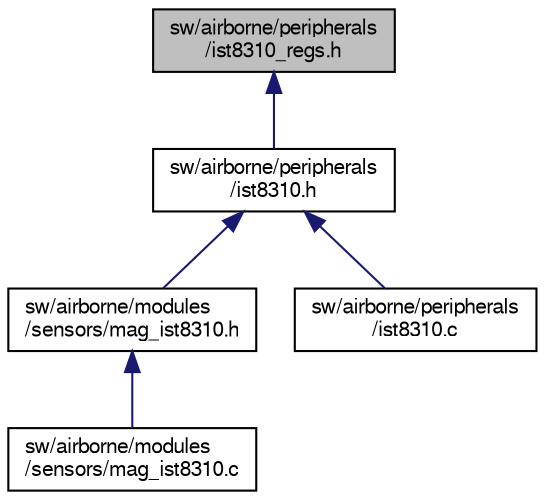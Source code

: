 digraph "sw/airborne/peripherals/ist8310_regs.h"
{
  edge [fontname="FreeSans",fontsize="10",labelfontname="FreeSans",labelfontsize="10"];
  node [fontname="FreeSans",fontsize="10",shape=record];
  Node1 [label="sw/airborne/peripherals\l/ist8310_regs.h",height=0.2,width=0.4,color="black", fillcolor="grey75", style="filled", fontcolor="black"];
  Node1 -> Node2 [dir="back",color="midnightblue",fontsize="10",style="solid",fontname="FreeSans"];
  Node2 [label="sw/airborne/peripherals\l/ist8310.h",height=0.2,width=0.4,color="black", fillcolor="white", style="filled",URL="$ist8310_8h.html"];
  Node2 -> Node3 [dir="back",color="midnightblue",fontsize="10",style="solid",fontname="FreeSans"];
  Node3 [label="sw/airborne/modules\l/sensors/mag_ist8310.h",height=0.2,width=0.4,color="black", fillcolor="white", style="filled",URL="$mag__ist8310_8h.html",tooltip="Module wrapper for Isentek IST8310 magnetometers. "];
  Node3 -> Node4 [dir="back",color="midnightblue",fontsize="10",style="solid",fontname="FreeSans"];
  Node4 [label="sw/airborne/modules\l/sensors/mag_ist8310.c",height=0.2,width=0.4,color="black", fillcolor="white", style="filled",URL="$mag__ist8310_8c.html",tooltip="Module wrapper for Isentek IST8310 magnetometers. "];
  Node2 -> Node5 [dir="back",color="midnightblue",fontsize="10",style="solid",fontname="FreeSans"];
  Node5 [label="sw/airborne/peripherals\l/ist8310.c",height=0.2,width=0.4,color="black", fillcolor="white", style="filled",URL="$ist8310_8c.html",tooltip="Driver for the Isentek IST8310 magnetometer. "];
}
